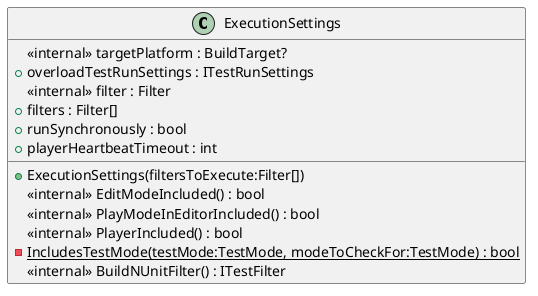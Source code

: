 @startuml
class ExecutionSettings {
    + ExecutionSettings(filtersToExecute:Filter[])
    <<internal>> targetPlatform : BuildTarget?
    + overloadTestRunSettings : ITestRunSettings
    <<internal>> filter : Filter
    + filters : Filter[]
    + runSynchronously : bool
    + playerHeartbeatTimeout : int
    <<internal>> EditModeIncluded() : bool
    <<internal>> PlayModeInEditorIncluded() : bool
    <<internal>> PlayerIncluded() : bool
    - {static} IncludesTestMode(testMode:TestMode, modeToCheckFor:TestMode) : bool
    <<internal>> BuildNUnitFilter() : ITestFilter
}
@enduml

